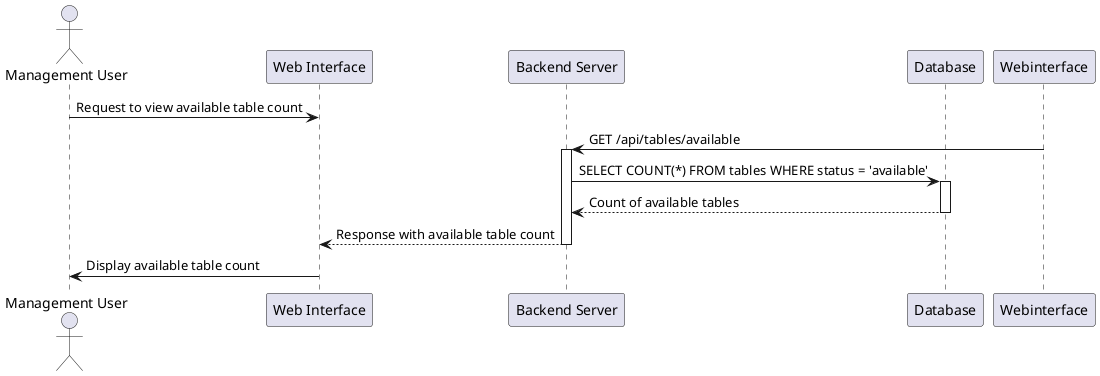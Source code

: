 @startuml
actor ManagementUser as "Management User"
participant WebInterface as "Web Interface"
participant Server as "Backend Server"
participant Database as "Database"

ManagementUser -> WebInterface: Request to view available table count
Webinterface -> Server: GET /api/tables/available
activate Server

Server -> Database: SELECT COUNT(*) FROM tables WHERE status = 'available'
activate Database
Database --> Server: Count of available tables
deactivate Database

Server --> WebInterface: Response with available table count
deactivate Server

WebInterface -> ManagementUser: Display available table count
@enduml
